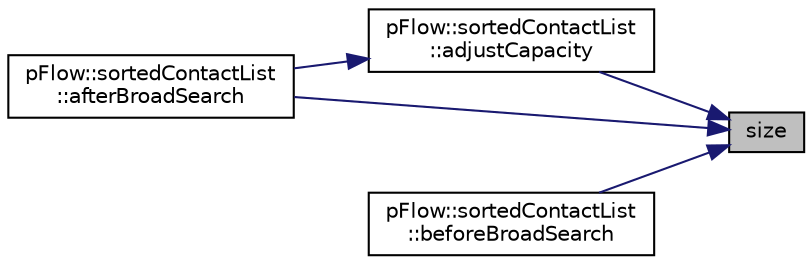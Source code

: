 digraph "size"
{
 // LATEX_PDF_SIZE
  edge [fontname="Helvetica",fontsize="10",labelfontname="Helvetica",labelfontsize="10"];
  node [fontname="Helvetica",fontsize="10",shape=record];
  rankdir="RL";
  Node1 [label="size",height=0.2,width=0.4,color="black", fillcolor="grey75", style="filled", fontcolor="black",tooltip=" "];
  Node1 -> Node2 [dir="back",color="midnightblue",fontsize="10",style="solid",fontname="Helvetica"];
  Node2 [label="pFlow::sortedContactList\l::adjustCapacity",height=0.2,width=0.4,color="black", fillcolor="white", style="filled",URL="$classpFlow_1_1sortedContactList.html#a094cab68474f9d487c8113228caf8c1a",tooltip=" "];
  Node2 -> Node3 [dir="back",color="midnightblue",fontsize="10",style="solid",fontname="Helvetica"];
  Node3 [label="pFlow::sortedContactList\l::afterBroadSearch",height=0.2,width=0.4,color="black", fillcolor="white", style="filled",URL="$classpFlow_1_1sortedContactList.html#a6141d3224e90a32108452817d4e08ea8",tooltip=" "];
  Node1 -> Node3 [dir="back",color="midnightblue",fontsize="10",style="solid",fontname="Helvetica"];
  Node1 -> Node4 [dir="back",color="midnightblue",fontsize="10",style="solid",fontname="Helvetica"];
  Node4 [label="pFlow::sortedContactList\l::beforeBroadSearch",height=0.2,width=0.4,color="black", fillcolor="white", style="filled",URL="$classpFlow_1_1sortedContactList.html#a32ff8c51a3aa19a92929906c6d81d00b",tooltip=" "];
}

